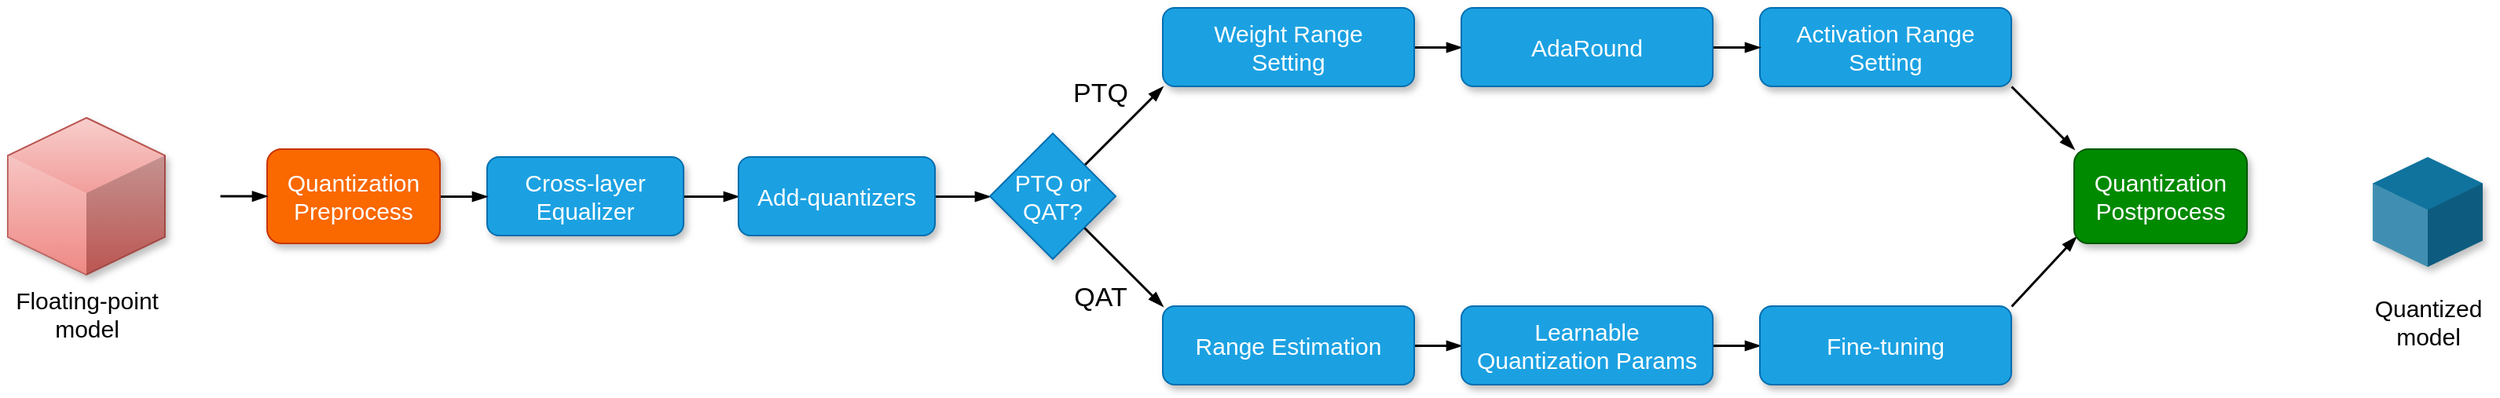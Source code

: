 <mxfile version="24.7.16">
  <diagram name="Page-1" id="y8P5gI3v2mSomhjNhB57">
    <mxGraphModel dx="496" dy="278" grid="1" gridSize="10" guides="1" tooltips="1" connect="1" arrows="1" fold="1" page="1" pageScale="1" pageWidth="850" pageHeight="1100" math="0" shadow="0">
      <root>
        <mxCell id="0" />
        <mxCell id="1" parent="0" />
        <mxCell id="9OJRtCLrV4LS-GLWhel6-1" value="" style="verticalLabelPosition=bottom;verticalAlign=top;html=1;shape=mxgraph.infographic.shadedCube;isoAngle=15;fillColor=#f8cecc;strokeColor=#b85450;gradientColor=#ea6b66;shadow=1;" parent="1" vertex="1">
          <mxGeometry x="85" y="230" width="100" height="100" as="geometry" />
        </mxCell>
        <mxCell id="9OJRtCLrV4LS-GLWhel6-2" value="&lt;font style=&quot;font-size: 15px;&quot;&gt;Floating-point&lt;br&gt;model&lt;/font&gt;" style="text;html=1;align=center;verticalAlign=middle;resizable=0;points=[];autosize=1;strokeColor=none;fillColor=none;" parent="1" vertex="1">
          <mxGeometry x="80" y="330" width="110" height="50" as="geometry" />
        </mxCell>
        <mxCell id="9OJRtCLrV4LS-GLWhel6-9" style="edgeStyle=orthogonalEdgeStyle;rounded=0;orthogonalLoop=1;jettySize=auto;html=1;strokeColor=default;strokeWidth=1.5;align=center;verticalAlign=middle;fontFamily=Helvetica;fontSize=11;fontColor=default;labelBackgroundColor=default;endArrow=blockThin;endFill=1;" parent="1" source="9OJRtCLrV4LS-GLWhel6-4" target="9OJRtCLrV4LS-GLWhel6-5" edge="1">
          <mxGeometry relative="1" as="geometry" />
        </mxCell>
        <mxCell id="9OJRtCLrV4LS-GLWhel6-4" value="&lt;font style=&quot;font-size: 15px;&quot;&gt;Cross-layer Equalizer&lt;/font&gt;" style="rounded=1;whiteSpace=wrap;html=1;fillColor=#1ba1e2;strokeColor=#006EAF;fontColor=#ffffff;shadow=1;" parent="1" vertex="1">
          <mxGeometry x="390" y="255" width="125" height="50" as="geometry" />
        </mxCell>
        <mxCell id="9OJRtCLrV4LS-GLWhel6-10" style="edgeStyle=orthogonalEdgeStyle;rounded=0;orthogonalLoop=1;jettySize=auto;html=1;entryX=0;entryY=0.5;entryDx=0;entryDy=0;strokeColor=default;strokeWidth=1.5;align=center;verticalAlign=middle;fontFamily=Helvetica;fontSize=11;fontColor=default;labelBackgroundColor=default;endArrow=blockThin;endFill=1;" parent="1" source="9OJRtCLrV4LS-GLWhel6-5" target="9OJRtCLrV4LS-GLWhel6-15" edge="1">
          <mxGeometry relative="1" as="geometry">
            <mxPoint x="710" y="280" as="targetPoint" />
          </mxGeometry>
        </mxCell>
        <mxCell id="9OJRtCLrV4LS-GLWhel6-5" value="&lt;font style=&quot;font-size: 15px;&quot;&gt;Add-quantizers&lt;/font&gt;" style="rounded=1;whiteSpace=wrap;html=1;fillColor=#1ba1e2;strokeColor=#006EAF;fontColor=#ffffff;shadow=1;" parent="1" vertex="1">
          <mxGeometry x="550" y="255" width="125" height="50" as="geometry" />
        </mxCell>
        <mxCell id="9OJRtCLrV4LS-GLWhel6-13" style="edgeStyle=orthogonalEdgeStyle;rounded=0;orthogonalLoop=1;jettySize=auto;html=1;entryX=0;entryY=0.5;entryDx=0;entryDy=0;endArrow=blockThin;endFill=1;strokeWidth=1.5;" parent="1" target="9OJRtCLrV4LS-GLWhel6-4" edge="1">
          <mxGeometry relative="1" as="geometry">
            <mxPoint x="360" y="280" as="sourcePoint" />
            <mxPoint x="400" y="290" as="targetPoint" />
            <Array as="points">
              <mxPoint x="390" y="280" />
              <mxPoint x="390" y="280" />
            </Array>
          </mxGeometry>
        </mxCell>
        <mxCell id="9OJRtCLrV4LS-GLWhel6-19" style="rounded=0;orthogonalLoop=1;jettySize=auto;html=1;exitX=1;exitY=0;exitDx=0;exitDy=0;entryX=0;entryY=1;entryDx=0;entryDy=0;strokeColor=default;strokeWidth=1.5;align=center;verticalAlign=middle;fontFamily=Helvetica;fontSize=11;fontColor=default;labelBackgroundColor=default;endArrow=blockThin;endFill=1;" parent="1" source="9OJRtCLrV4LS-GLWhel6-15" target="9OJRtCLrV4LS-GLWhel6-18" edge="1">
          <mxGeometry relative="1" as="geometry" />
        </mxCell>
        <mxCell id="9OJRtCLrV4LS-GLWhel6-15" value="&lt;font style=&quot;font-size: 15px;&quot;&gt;PTQ or&lt;br&gt;QAT?&lt;/font&gt;" style="rhombus;whiteSpace=wrap;html=1;fillColor=#1ba1e2;strokeColor=#006EAF;fontColor=#ffffff;rounded=1;arcSize=0;shadow=1;" parent="1" vertex="1">
          <mxGeometry x="710" y="240" width="80" height="80" as="geometry" />
        </mxCell>
        <mxCell id="9OJRtCLrV4LS-GLWhel6-24" style="edgeStyle=orthogonalEdgeStyle;rounded=0;orthogonalLoop=1;jettySize=auto;html=1;strokeColor=default;strokeWidth=1.5;align=center;verticalAlign=middle;fontFamily=Helvetica;fontSize=11;fontColor=default;labelBackgroundColor=default;endArrow=blockThin;endFill=1;entryX=0;entryY=0.5;entryDx=0;entryDy=0;" parent="1" source="9OJRtCLrV4LS-GLWhel6-18" target="9OJRtCLrV4LS-GLWhel6-32" edge="1">
          <mxGeometry relative="1" as="geometry">
            <mxPoint x="1010" y="185" as="targetPoint" />
          </mxGeometry>
        </mxCell>
        <mxCell id="9OJRtCLrV4LS-GLWhel6-18" value="&lt;span style=&quot;font-size: 15px;&quot;&gt;Weight Range&lt;br&gt;Setting&lt;/span&gt;" style="rounded=1;whiteSpace=wrap;html=1;fillColor=#1ba1e2;strokeColor=#006EAF;fontColor=#ffffff;shadow=1;" parent="1" vertex="1">
          <mxGeometry x="820" y="160" width="160" height="50" as="geometry" />
        </mxCell>
        <mxCell id="9OJRtCLrV4LS-GLWhel6-20" value="&lt;font style=&quot;font-size: 17px;&quot;&gt;PTQ&lt;/font&gt;" style="text;html=1;align=center;verticalAlign=middle;resizable=0;points=[];autosize=1;strokeColor=none;fillColor=none;fontFamily=Helvetica;fontSize=11;fontColor=default;labelBackgroundColor=default;" parent="1" vertex="1">
          <mxGeometry x="750" y="200" width="60" height="30" as="geometry" />
        </mxCell>
        <mxCell id="9OJRtCLrV4LS-GLWhel6-30" style="edgeStyle=orthogonalEdgeStyle;rounded=0;orthogonalLoop=1;jettySize=auto;html=1;strokeColor=default;strokeWidth=1.5;align=center;verticalAlign=middle;fontFamily=Helvetica;fontSize=11;fontColor=default;labelBackgroundColor=default;endArrow=blockThin;endFill=1;entryX=0;entryY=0.5;entryDx=0;entryDy=0;" parent="1" source="9OJRtCLrV4LS-GLWhel6-21" target="9OJRtCLrV4LS-GLWhel6-33" edge="1">
          <mxGeometry relative="1" as="geometry">
            <mxPoint x="1010" y="375" as="targetPoint" />
          </mxGeometry>
        </mxCell>
        <mxCell id="9OJRtCLrV4LS-GLWhel6-21" value="&lt;span style=&quot;font-size: 15px;&quot;&gt;Range Estimation&lt;/span&gt;" style="rounded=1;whiteSpace=wrap;html=1;fillColor=#1ba1e2;strokeColor=#006EAF;fontColor=#ffffff;shadow=1;" parent="1" vertex="1">
          <mxGeometry x="820" y="350" width="160" height="50" as="geometry" />
        </mxCell>
        <mxCell id="9OJRtCLrV4LS-GLWhel6-22" style="rounded=0;orthogonalLoop=1;jettySize=auto;html=1;exitX=1;exitY=1;exitDx=0;exitDy=0;entryX=0;entryY=0;entryDx=0;entryDy=0;strokeColor=default;strokeWidth=1.5;align=center;verticalAlign=middle;fontFamily=Helvetica;fontSize=11;fontColor=default;labelBackgroundColor=default;endArrow=blockThin;endFill=1;" parent="1" source="9OJRtCLrV4LS-GLWhel6-15" target="9OJRtCLrV4LS-GLWhel6-21" edge="1">
          <mxGeometry relative="1" as="geometry">
            <mxPoint x="780" y="270" as="sourcePoint" />
            <mxPoint x="840" y="220" as="targetPoint" />
          </mxGeometry>
        </mxCell>
        <mxCell id="9OJRtCLrV4LS-GLWhel6-23" value="&lt;font style=&quot;font-size: 17px;&quot;&gt;QAT&lt;/font&gt;" style="text;html=1;align=center;verticalAlign=middle;resizable=0;points=[];autosize=1;strokeColor=none;fillColor=none;fontFamily=Helvetica;fontSize=11;fontColor=default;labelBackgroundColor=default;" parent="1" vertex="1">
          <mxGeometry x="750" y="330" width="60" height="30" as="geometry" />
        </mxCell>
        <mxCell id="9OJRtCLrV4LS-GLWhel6-39" style="rounded=0;orthogonalLoop=1;jettySize=auto;html=1;exitX=1;exitY=1;exitDx=0;exitDy=0;strokeColor=default;strokeWidth=1.5;align=center;verticalAlign=middle;fontFamily=Helvetica;fontSize=11;fontColor=default;labelBackgroundColor=default;endArrow=blockThin;endFill=1;entryX=0;entryY=0;entryDx=0;entryDy=0;" parent="1" source="9OJRtCLrV4LS-GLWhel6-28" edge="1" target="-ftrnuhdHp0kOxMEL-sh-8">
          <mxGeometry relative="1" as="geometry">
            <mxPoint x="1400" y="250" as="targetPoint" />
          </mxGeometry>
        </mxCell>
        <mxCell id="9OJRtCLrV4LS-GLWhel6-28" value="&lt;span style=&quot;font-size: 15px;&quot;&gt;Activation Range&lt;br&gt;Setting&lt;/span&gt;" style="rounded=1;whiteSpace=wrap;html=1;fillColor=#1ba1e2;strokeColor=#006EAF;fontColor=#ffffff;shadow=1;" parent="1" vertex="1">
          <mxGeometry x="1200" y="160" width="160" height="50" as="geometry" />
        </mxCell>
        <mxCell id="9OJRtCLrV4LS-GLWhel6-35" style="edgeStyle=orthogonalEdgeStyle;rounded=0;orthogonalLoop=1;jettySize=auto;html=1;entryX=0;entryY=0.5;entryDx=0;entryDy=0;strokeColor=default;strokeWidth=1.5;align=center;verticalAlign=middle;fontFamily=Helvetica;fontSize=11;fontColor=default;labelBackgroundColor=default;endArrow=blockThin;endFill=1;" parent="1" source="9OJRtCLrV4LS-GLWhel6-32" target="9OJRtCLrV4LS-GLWhel6-28" edge="1">
          <mxGeometry relative="1" as="geometry" />
        </mxCell>
        <mxCell id="9OJRtCLrV4LS-GLWhel6-32" value="&lt;span style=&quot;font-size: 15px;&quot;&gt;AdaRound&lt;/span&gt;" style="rounded=1;whiteSpace=wrap;html=1;fillColor=#1ba1e2;strokeColor=#006EAF;fontColor=#ffffff;shadow=1;" parent="1" vertex="1">
          <mxGeometry x="1010" y="160" width="160" height="50" as="geometry" />
        </mxCell>
        <mxCell id="9OJRtCLrV4LS-GLWhel6-37" style="edgeStyle=orthogonalEdgeStyle;rounded=0;orthogonalLoop=1;jettySize=auto;html=1;entryX=0;entryY=0.5;entryDx=0;entryDy=0;strokeColor=default;strokeWidth=1.5;align=center;verticalAlign=middle;fontFamily=Helvetica;fontSize=11;fontColor=default;labelBackgroundColor=default;endArrow=blockThin;endFill=1;" parent="1" source="9OJRtCLrV4LS-GLWhel6-33" target="9OJRtCLrV4LS-GLWhel6-36" edge="1">
          <mxGeometry relative="1" as="geometry" />
        </mxCell>
        <mxCell id="9OJRtCLrV4LS-GLWhel6-33" value="&lt;span style=&quot;font-size: 15px;&quot;&gt;Learnable&lt;/span&gt;&lt;br style=&quot;font-size: 15px;&quot;&gt;&lt;span style=&quot;font-size: 15px;&quot;&gt;Quantization Params&lt;/span&gt;" style="rounded=1;whiteSpace=wrap;html=1;fillColor=#1ba1e2;strokeColor=#006EAF;fontColor=#ffffff;shadow=1;" parent="1" vertex="1">
          <mxGeometry x="1010" y="350" width="160" height="50" as="geometry" />
        </mxCell>
        <mxCell id="9OJRtCLrV4LS-GLWhel6-40" style="rounded=0;orthogonalLoop=1;jettySize=auto;html=1;exitX=1;exitY=0;exitDx=0;exitDy=0;strokeColor=default;strokeWidth=1.5;align=center;verticalAlign=middle;fontFamily=Helvetica;fontSize=11;fontColor=default;labelBackgroundColor=default;endArrow=blockThin;endFill=1;entryX=0.012;entryY=0.925;entryDx=0;entryDy=0;entryPerimeter=0;" parent="1" source="9OJRtCLrV4LS-GLWhel6-36" edge="1" target="-ftrnuhdHp0kOxMEL-sh-8">
          <mxGeometry relative="1" as="geometry">
            <mxPoint x="1400" y="320" as="targetPoint" />
          </mxGeometry>
        </mxCell>
        <mxCell id="9OJRtCLrV4LS-GLWhel6-36" value="&lt;span style=&quot;font-size: 15px;&quot;&gt;Fine-tuning&lt;/span&gt;" style="rounded=1;whiteSpace=wrap;html=1;fillColor=#1ba1e2;strokeColor=#006EAF;fontColor=#ffffff;shadow=1;" parent="1" vertex="1">
          <mxGeometry x="1200" y="350" width="160" height="50" as="geometry" />
        </mxCell>
        <mxCell id="9OJRtCLrV4LS-GLWhel6-43" value="&lt;span style=&quot;font-size: 15px;&quot;&gt;Quantized&lt;br&gt;model&lt;/span&gt;" style="text;html=1;align=center;verticalAlign=middle;resizable=0;points=[];autosize=1;strokeColor=none;fillColor=none;" parent="1" vertex="1">
          <mxGeometry x="1580" y="335" width="90" height="50" as="geometry" />
        </mxCell>
        <mxCell id="9OJRtCLrV4LS-GLWhel6-45" value="" style="verticalLabelPosition=bottom;verticalAlign=top;html=1;shape=mxgraph.infographic.shadedCube;isoAngle=15;fillColor=#10739E;strokeColor=none;fontFamily=Helvetica;fontSize=11;fontColor=default;labelBackgroundColor=default;shadow=1;" parent="1" vertex="1">
          <mxGeometry x="1590" y="255" width="70" height="70" as="geometry" />
        </mxCell>
        <mxCell id="-ftrnuhdHp0kOxMEL-sh-8" value="&lt;span style=&quot;font-size: 15px;&quot;&gt;Quantization&lt;/span&gt;&lt;br&gt;&lt;span style=&quot;font-size: 15px;&quot;&gt;Postprocess&lt;/span&gt;" style="rounded=1;whiteSpace=wrap;html=1;fillColor=#008a00;strokeColor=#005700;shadow=1;fontColor=#ffffff;" vertex="1" parent="1">
          <mxGeometry x="1400" y="250" width="110" height="60" as="geometry" />
        </mxCell>
        <mxCell id="-ftrnuhdHp0kOxMEL-sh-10" value="&lt;font color=&quot;#ffffff&quot;&gt;&lt;span style=&quot;font-size: 15px;&quot;&gt;Quantization&lt;/span&gt;&lt;br&gt;&lt;span style=&quot;font-size: 15px;&quot;&gt;Preprocess&lt;/span&gt;&lt;/font&gt;" style="rounded=1;whiteSpace=wrap;html=1;fillColor=#fa6800;strokeColor=#C73500;shadow=1;fontColor=#000000;" vertex="1" parent="1">
          <mxGeometry x="250" y="250" width="110" height="60" as="geometry" />
        </mxCell>
        <mxCell id="-ftrnuhdHp0kOxMEL-sh-11" style="edgeStyle=orthogonalEdgeStyle;rounded=0;orthogonalLoop=1;jettySize=auto;html=1;entryX=0;entryY=0.5;entryDx=0;entryDy=0;endArrow=blockThin;endFill=1;strokeWidth=1.5;" edge="1" parent="1">
          <mxGeometry relative="1" as="geometry">
            <mxPoint x="220" y="279.76" as="sourcePoint" />
            <mxPoint x="250" y="279.76" as="targetPoint" />
            <Array as="points">
              <mxPoint x="250" y="279.76" />
              <mxPoint x="250" y="279.76" />
            </Array>
          </mxGeometry>
        </mxCell>
      </root>
    </mxGraphModel>
  </diagram>
</mxfile>
